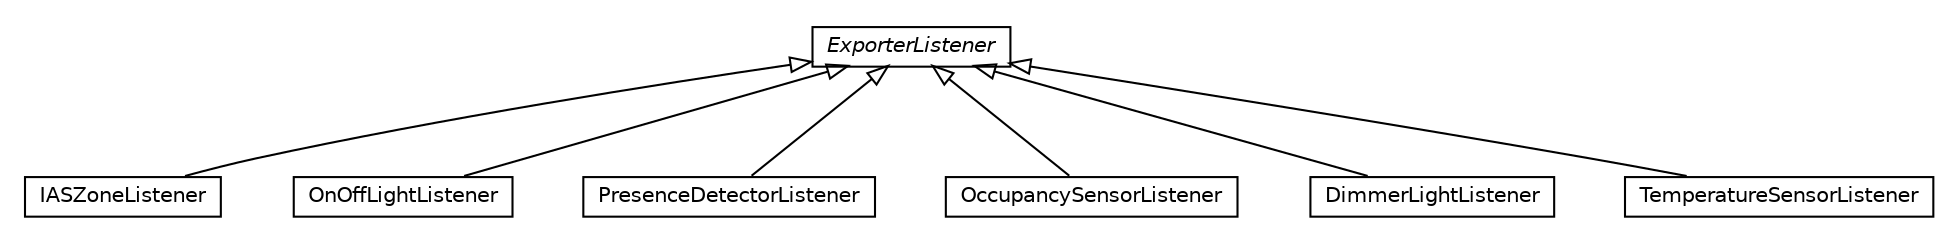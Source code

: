 #!/usr/local/bin/dot
#
# Class diagram 
# Generated by UMLGraph version 5.1 (http://www.umlgraph.org/)
#

digraph G {
	edge [fontname="Helvetica",fontsize=10,labelfontname="Helvetica",labelfontsize=10];
	node [fontname="Helvetica",fontsize=10,shape=plaintext];
	nodesep=0.25;
	ranksep=0.5;
	// org.universAAL.hw.exporter.zigbee.ha.devices.listeners.IASZoneListener
	c855803 [label=<<table title="org.universAAL.hw.exporter.zigbee.ha.devices.listeners.IASZoneListener" border="0" cellborder="1" cellspacing="0" cellpadding="2" port="p" href="./IASZoneListener.html">
		<tr><td><table border="0" cellspacing="0" cellpadding="1">
<tr><td align="center" balign="center"> IASZoneListener </td></tr>
		</table></td></tr>
		</table>>, fontname="Helvetica", fontcolor="black", fontsize=10.0];
	// org.universAAL.hw.exporter.zigbee.ha.devices.listeners.OnOffLightListener
	c855804 [label=<<table title="org.universAAL.hw.exporter.zigbee.ha.devices.listeners.OnOffLightListener" border="0" cellborder="1" cellspacing="0" cellpadding="2" port="p" href="./OnOffLightListener.html">
		<tr><td><table border="0" cellspacing="0" cellpadding="1">
<tr><td align="center" balign="center"> OnOffLightListener </td></tr>
		</table></td></tr>
		</table>>, fontname="Helvetica", fontcolor="black", fontsize=10.0];
	// org.universAAL.hw.exporter.zigbee.ha.devices.listeners.PresenceDetectorListener
	c855805 [label=<<table title="org.universAAL.hw.exporter.zigbee.ha.devices.listeners.PresenceDetectorListener" border="0" cellborder="1" cellspacing="0" cellpadding="2" port="p" href="./PresenceDetectorListener.html">
		<tr><td><table border="0" cellspacing="0" cellpadding="1">
<tr><td align="center" balign="center"> PresenceDetectorListener </td></tr>
		</table></td></tr>
		</table>>, fontname="Helvetica", fontcolor="black", fontsize=10.0];
	// org.universAAL.hw.exporter.zigbee.ha.devices.listeners.OccupancySensorListener
	c855806 [label=<<table title="org.universAAL.hw.exporter.zigbee.ha.devices.listeners.OccupancySensorListener" border="0" cellborder="1" cellspacing="0" cellpadding="2" port="p" href="./OccupancySensorListener.html">
		<tr><td><table border="0" cellspacing="0" cellpadding="1">
<tr><td align="center" balign="center"> OccupancySensorListener </td></tr>
		</table></td></tr>
		</table>>, fontname="Helvetica", fontcolor="black", fontsize=10.0];
	// org.universAAL.hw.exporter.zigbee.ha.devices.listeners.DimmerLightListener
	c855807 [label=<<table title="org.universAAL.hw.exporter.zigbee.ha.devices.listeners.DimmerLightListener" border="0" cellborder="1" cellspacing="0" cellpadding="2" port="p" href="./DimmerLightListener.html">
		<tr><td><table border="0" cellspacing="0" cellpadding="1">
<tr><td align="center" balign="center"> DimmerLightListener </td></tr>
		</table></td></tr>
		</table>>, fontname="Helvetica", fontcolor="black", fontsize=10.0];
	// org.universAAL.hw.exporter.zigbee.ha.devices.listeners.ExporterListener
	c855808 [label=<<table title="org.universAAL.hw.exporter.zigbee.ha.devices.listeners.ExporterListener" border="0" cellborder="1" cellspacing="0" cellpadding="2" port="p" href="./ExporterListener.html">
		<tr><td><table border="0" cellspacing="0" cellpadding="1">
<tr><td align="center" balign="center"><font face="Helvetica-Oblique"> ExporterListener </font></td></tr>
		</table></td></tr>
		</table>>, fontname="Helvetica", fontcolor="black", fontsize=10.0];
	// org.universAAL.hw.exporter.zigbee.ha.devices.listeners.TemperatureSensorListener
	c855809 [label=<<table title="org.universAAL.hw.exporter.zigbee.ha.devices.listeners.TemperatureSensorListener" border="0" cellborder="1" cellspacing="0" cellpadding="2" port="p" href="./TemperatureSensorListener.html">
		<tr><td><table border="0" cellspacing="0" cellpadding="1">
<tr><td align="center" balign="center"> TemperatureSensorListener </td></tr>
		</table></td></tr>
		</table>>, fontname="Helvetica", fontcolor="black", fontsize=10.0];
	//org.universAAL.hw.exporter.zigbee.ha.devices.listeners.IASZoneListener extends org.universAAL.hw.exporter.zigbee.ha.devices.listeners.ExporterListener
	c855808:p -> c855803:p [dir=back,arrowtail=empty];
	//org.universAAL.hw.exporter.zigbee.ha.devices.listeners.OnOffLightListener extends org.universAAL.hw.exporter.zigbee.ha.devices.listeners.ExporterListener
	c855808:p -> c855804:p [dir=back,arrowtail=empty];
	//org.universAAL.hw.exporter.zigbee.ha.devices.listeners.PresenceDetectorListener extends org.universAAL.hw.exporter.zigbee.ha.devices.listeners.ExporterListener
	c855808:p -> c855805:p [dir=back,arrowtail=empty];
	//org.universAAL.hw.exporter.zigbee.ha.devices.listeners.OccupancySensorListener extends org.universAAL.hw.exporter.zigbee.ha.devices.listeners.ExporterListener
	c855808:p -> c855806:p [dir=back,arrowtail=empty];
	//org.universAAL.hw.exporter.zigbee.ha.devices.listeners.DimmerLightListener extends org.universAAL.hw.exporter.zigbee.ha.devices.listeners.ExporterListener
	c855808:p -> c855807:p [dir=back,arrowtail=empty];
	//org.universAAL.hw.exporter.zigbee.ha.devices.listeners.TemperatureSensorListener extends org.universAAL.hw.exporter.zigbee.ha.devices.listeners.ExporterListener
	c855808:p -> c855809:p [dir=back,arrowtail=empty];
}

